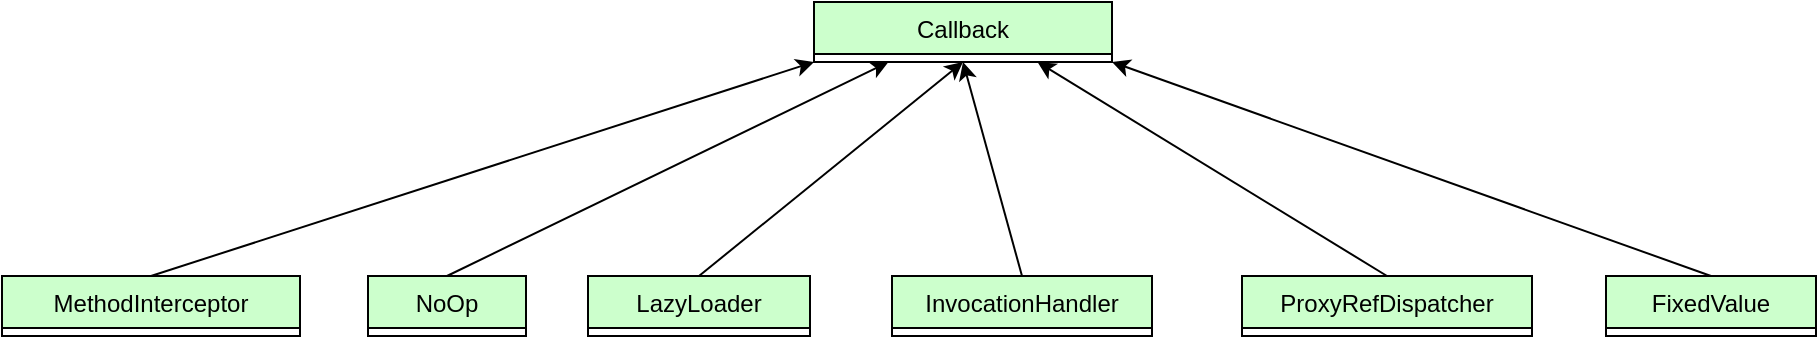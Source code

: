 <mxfile version="20.5.3" type="github">
  <diagram id="aS9pjdUC0Do7hMSleVWt" name="第 1 页">
    <mxGraphModel dx="1422" dy="762" grid="0" gridSize="10" guides="1" tooltips="1" connect="1" arrows="1" fold="1" page="1" pageScale="1" pageWidth="1654" pageHeight="1169" background="none" math="0" shadow="0">
      <root>
        <mxCell id="0" />
        <mxCell id="1" parent="0" />
        <mxCell id="jM2YkDIqySkAnny3rG-Z-1" value="Callback" style="swimlane;fontStyle=0;childLayout=stackLayout;horizontal=1;startSize=26;fillColor=#CCFFCC;horizontalStack=0;resizeParent=1;resizeParentMax=0;resizeLast=0;collapsible=1;marginBottom=0;direction=east;strokeColor=default;swimlaneLine=1;glass=0;rounded=0;shadow=0;" parent="1" vertex="1" collapsed="1">
          <mxGeometry x="651" y="128" width="149" height="30" as="geometry">
            <mxRectangle x="604" y="162" width="183" height="52" as="alternateBounds" />
          </mxGeometry>
        </mxCell>
        <mxCell id="jM2YkDIqySkAnny3rG-Z-2" value="" style="text;strokeColor=none;fillColor=#CCFFFF;align=left;verticalAlign=top;spacingLeft=4;spacingRight=4;overflow=hidden;rotatable=0;points=[[0,0.5],[1,0.5]];portConstraint=eastwest;" parent="jM2YkDIqySkAnny3rG-Z-1" vertex="1">
          <mxGeometry y="26" width="183" height="26" as="geometry" />
        </mxCell>
        <mxCell id="1zh0-1zabI6x6Ul2QVCg-7" value="" style="endArrow=classic;html=1;rounded=0;exitX=0.5;exitY=0;exitDx=0;exitDy=0;entryX=1;entryY=1;entryDx=0;entryDy=0;" parent="1" edge="1" target="jM2YkDIqySkAnny3rG-Z-1" source="1zh0-1zabI6x6Ul2QVCg-19">
          <mxGeometry width="50" height="50" relative="1" as="geometry">
            <mxPoint x="83" y="204" as="sourcePoint" />
            <mxPoint x="127" y="132" as="targetPoint" />
          </mxGeometry>
        </mxCell>
        <mxCell id="1zh0-1zabI6x6Ul2QVCg-11" value="LazyLoader" style="swimlane;fontStyle=0;childLayout=stackLayout;horizontal=1;startSize=26;fillColor=#CCFFCC;horizontalStack=0;resizeParent=1;resizeParentMax=0;resizeLast=0;collapsible=1;marginBottom=0;direction=east;strokeColor=default;swimlaneLine=1;glass=0;rounded=0;shadow=0;" parent="1" vertex="1" collapsed="1">
          <mxGeometry x="538" y="265" width="111" height="30" as="geometry">
            <mxRectangle x="604" y="162" width="183" height="52" as="alternateBounds" />
          </mxGeometry>
        </mxCell>
        <mxCell id="1zh0-1zabI6x6Ul2QVCg-12" value="" style="text;strokeColor=none;fillColor=#CCFFFF;align=left;verticalAlign=top;spacingLeft=4;spacingRight=4;overflow=hidden;rotatable=0;points=[[0,0.5],[1,0.5]];portConstraint=eastwest;" parent="1zh0-1zabI6x6Ul2QVCg-11" vertex="1">
          <mxGeometry y="26" width="183" height="26" as="geometry" />
        </mxCell>
        <mxCell id="1zh0-1zabI6x6Ul2QVCg-13" value="NoOp" style="swimlane;fontStyle=0;childLayout=stackLayout;horizontal=1;startSize=26;fillColor=#CCFFCC;horizontalStack=0;resizeParent=1;resizeParentMax=0;resizeLast=0;collapsible=1;marginBottom=0;direction=east;strokeColor=default;swimlaneLine=1;glass=0;rounded=0;shadow=0;" parent="1" vertex="1" collapsed="1">
          <mxGeometry x="428" y="265" width="79" height="30" as="geometry">
            <mxRectangle x="604" y="162" width="183" height="52" as="alternateBounds" />
          </mxGeometry>
        </mxCell>
        <mxCell id="1zh0-1zabI6x6Ul2QVCg-14" value="" style="text;strokeColor=none;fillColor=#CCFFFF;align=left;verticalAlign=top;spacingLeft=4;spacingRight=4;overflow=hidden;rotatable=0;points=[[0,0.5],[1,0.5]];portConstraint=eastwest;" parent="1zh0-1zabI6x6Ul2QVCg-13" vertex="1">
          <mxGeometry y="26" width="183" height="26" as="geometry" />
        </mxCell>
        <mxCell id="1zh0-1zabI6x6Ul2QVCg-15" value="MethodInterceptor" style="swimlane;fontStyle=0;childLayout=stackLayout;horizontal=1;startSize=26;fillColor=#CCFFCC;horizontalStack=0;resizeParent=1;resizeParentMax=0;resizeLast=0;collapsible=1;marginBottom=0;direction=east;strokeColor=default;swimlaneLine=1;glass=0;rounded=0;shadow=0;" parent="1" vertex="1" collapsed="1">
          <mxGeometry x="245" y="265" width="149" height="30" as="geometry">
            <mxRectangle x="604" y="162" width="183" height="52" as="alternateBounds" />
          </mxGeometry>
        </mxCell>
        <mxCell id="1zh0-1zabI6x6Ul2QVCg-16" value="" style="text;strokeColor=none;fillColor=#CCFFFF;align=left;verticalAlign=top;spacingLeft=4;spacingRight=4;overflow=hidden;rotatable=0;points=[[0,0.5],[1,0.5]];portConstraint=eastwest;" parent="1zh0-1zabI6x6Ul2QVCg-15" vertex="1">
          <mxGeometry y="26" width="183" height="26" as="geometry" />
        </mxCell>
        <mxCell id="1zh0-1zabI6x6Ul2QVCg-19" value="FixedValue" style="swimlane;fontStyle=0;childLayout=stackLayout;horizontal=1;startSize=26;fillColor=#CCFFCC;horizontalStack=0;resizeParent=1;resizeParentMax=0;resizeLast=0;collapsible=1;marginBottom=0;direction=east;strokeColor=default;swimlaneLine=1;glass=0;rounded=0;shadow=0;" parent="1" vertex="1" collapsed="1">
          <mxGeometry x="1047" y="265" width="105" height="30" as="geometry">
            <mxRectangle x="604" y="162" width="183" height="52" as="alternateBounds" />
          </mxGeometry>
        </mxCell>
        <mxCell id="1zh0-1zabI6x6Ul2QVCg-20" value="" style="text;strokeColor=none;fillColor=#CCFFFF;align=left;verticalAlign=top;spacingLeft=4;spacingRight=4;overflow=hidden;rotatable=0;points=[[0,0.5],[1,0.5]];portConstraint=eastwest;" parent="1zh0-1zabI6x6Ul2QVCg-19" vertex="1">
          <mxGeometry y="26" width="183" height="26" as="geometry" />
        </mxCell>
        <mxCell id="1zh0-1zabI6x6Ul2QVCg-21" value="ProxyRefDispatcher" style="swimlane;fontStyle=0;childLayout=stackLayout;horizontal=1;startSize=26;fillColor=#CCFFCC;horizontalStack=0;resizeParent=1;resizeParentMax=0;resizeLast=0;collapsible=1;marginBottom=0;direction=east;strokeColor=default;swimlaneLine=1;glass=0;rounded=0;shadow=0;" parent="1" vertex="1" collapsed="1">
          <mxGeometry x="865" y="265" width="145" height="30" as="geometry">
            <mxRectangle x="604" y="162" width="183" height="52" as="alternateBounds" />
          </mxGeometry>
        </mxCell>
        <mxCell id="1zh0-1zabI6x6Ul2QVCg-22" value="" style="text;strokeColor=none;fillColor=#CCFFFF;align=left;verticalAlign=top;spacingLeft=4;spacingRight=4;overflow=hidden;rotatable=0;points=[[0,0.5],[1,0.5]];portConstraint=eastwest;" parent="1zh0-1zabI6x6Ul2QVCg-21" vertex="1">
          <mxGeometry y="26" width="183" height="26" as="geometry" />
        </mxCell>
        <mxCell id="1zh0-1zabI6x6Ul2QVCg-23" value="InvocationHandler" style="swimlane;fontStyle=0;childLayout=stackLayout;horizontal=1;startSize=26;fillColor=#CCFFCC;horizontalStack=0;resizeParent=1;resizeParentMax=0;resizeLast=0;collapsible=1;marginBottom=0;direction=east;strokeColor=default;swimlaneLine=1;glass=0;rounded=0;shadow=0;" parent="1" vertex="1" collapsed="1">
          <mxGeometry x="690" y="265" width="130" height="30" as="geometry">
            <mxRectangle x="604" y="162" width="183" height="52" as="alternateBounds" />
          </mxGeometry>
        </mxCell>
        <mxCell id="1zh0-1zabI6x6Ul2QVCg-24" value="" style="text;strokeColor=none;fillColor=#CCFFFF;align=left;verticalAlign=top;spacingLeft=4;spacingRight=4;overflow=hidden;rotatable=0;points=[[0,0.5],[1,0.5]];portConstraint=eastwest;" parent="1zh0-1zabI6x6Ul2QVCg-23" vertex="1">
          <mxGeometry y="26" width="183" height="26" as="geometry" />
        </mxCell>
        <mxCell id="g925t1tj5EjnBUMmij5T-1" value="" style="endArrow=classic;html=1;rounded=0;exitX=0.5;exitY=0;exitDx=0;exitDy=0;entryX=0.75;entryY=1;entryDx=0;entryDy=0;" edge="1" parent="1" source="1zh0-1zabI6x6Ul2QVCg-21" target="jM2YkDIqySkAnny3rG-Z-1">
          <mxGeometry width="50" height="50" relative="1" as="geometry">
            <mxPoint x="93" y="214" as="sourcePoint" />
            <mxPoint x="137" y="142" as="targetPoint" />
          </mxGeometry>
        </mxCell>
        <mxCell id="g925t1tj5EjnBUMmij5T-2" value="" style="endArrow=classic;html=1;rounded=0;exitX=0.5;exitY=0;exitDx=0;exitDy=0;entryX=0.5;entryY=1;entryDx=0;entryDy=0;" edge="1" parent="1" source="1zh0-1zabI6x6Ul2QVCg-23" target="jM2YkDIqySkAnny3rG-Z-1">
          <mxGeometry width="50" height="50" relative="1" as="geometry">
            <mxPoint x="103" y="224" as="sourcePoint" />
            <mxPoint x="147" y="152" as="targetPoint" />
          </mxGeometry>
        </mxCell>
        <mxCell id="g925t1tj5EjnBUMmij5T-3" value="" style="endArrow=classic;html=1;rounded=0;exitX=0.5;exitY=0;exitDx=0;exitDy=0;entryX=0.5;entryY=1;entryDx=0;entryDy=0;" edge="1" parent="1" source="1zh0-1zabI6x6Ul2QVCg-11" target="jM2YkDIqySkAnny3rG-Z-1">
          <mxGeometry width="50" height="50" relative="1" as="geometry">
            <mxPoint x="113" y="234" as="sourcePoint" />
            <mxPoint x="157" y="162" as="targetPoint" />
          </mxGeometry>
        </mxCell>
        <mxCell id="g925t1tj5EjnBUMmij5T-4" value="" style="endArrow=classic;html=1;rounded=0;exitX=0.5;exitY=0;exitDx=0;exitDy=0;entryX=0.25;entryY=1;entryDx=0;entryDy=0;" edge="1" parent="1" source="1zh0-1zabI6x6Ul2QVCg-13" target="jM2YkDIqySkAnny3rG-Z-1">
          <mxGeometry width="50" height="50" relative="1" as="geometry">
            <mxPoint x="123" y="244" as="sourcePoint" />
            <mxPoint x="167" y="172" as="targetPoint" />
          </mxGeometry>
        </mxCell>
        <mxCell id="g925t1tj5EjnBUMmij5T-5" value="" style="endArrow=classic;html=1;rounded=0;exitX=0.5;exitY=0;exitDx=0;exitDy=0;entryX=0;entryY=1;entryDx=0;entryDy=0;" edge="1" parent="1" source="1zh0-1zabI6x6Ul2QVCg-15" target="jM2YkDIqySkAnny3rG-Z-1">
          <mxGeometry width="50" height="50" relative="1" as="geometry">
            <mxPoint x="133" y="254" as="sourcePoint" />
            <mxPoint x="177" y="182" as="targetPoint" />
          </mxGeometry>
        </mxCell>
      </root>
    </mxGraphModel>
  </diagram>
</mxfile>
